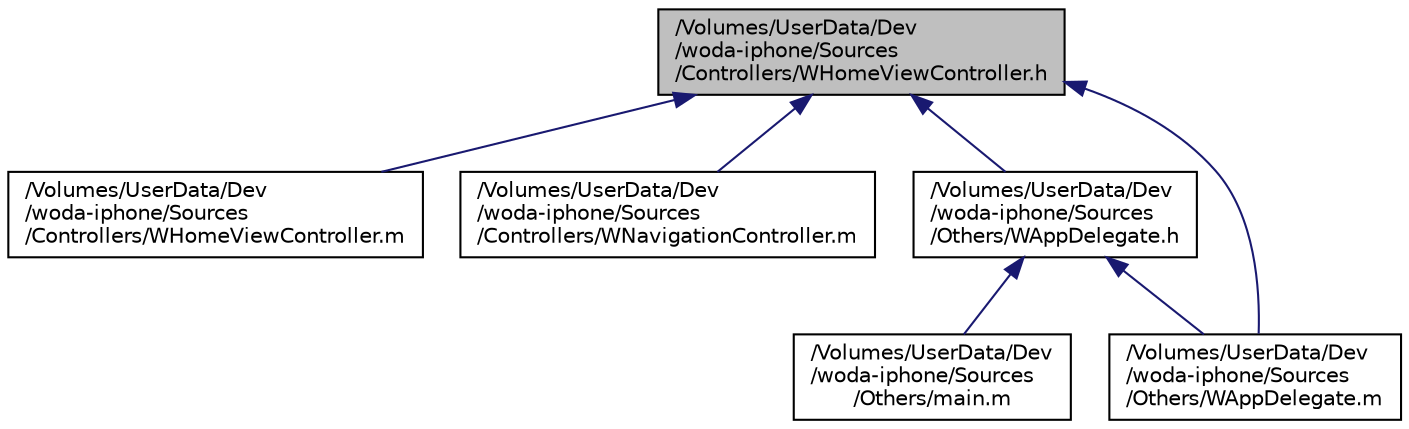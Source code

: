 digraph "/Volumes/UserData/Dev/woda-iphone/Sources/Controllers/WHomeViewController.h"
{
  edge [fontname="Helvetica",fontsize="10",labelfontname="Helvetica",labelfontsize="10"];
  node [fontname="Helvetica",fontsize="10",shape=record];
  Node1 [label="/Volumes/UserData/Dev\l/woda-iphone/Sources\l/Controllers/WHomeViewController.h",height=0.2,width=0.4,color="black", fillcolor="grey75", style="filled" fontcolor="black"];
  Node1 -> Node2 [dir="back",color="midnightblue",fontsize="10",style="solid",fontname="Helvetica"];
  Node2 [label="/Volumes/UserData/Dev\l/woda-iphone/Sources\l/Controllers/WHomeViewController.m",height=0.2,width=0.4,color="black", fillcolor="white", style="filled",URL="$_w_home_view_controller_8m.html"];
  Node1 -> Node3 [dir="back",color="midnightblue",fontsize="10",style="solid",fontname="Helvetica"];
  Node3 [label="/Volumes/UserData/Dev\l/woda-iphone/Sources\l/Controllers/WNavigationController.m",height=0.2,width=0.4,color="black", fillcolor="white", style="filled",URL="$_w_navigation_controller_8m.html"];
  Node1 -> Node4 [dir="back",color="midnightblue",fontsize="10",style="solid",fontname="Helvetica"];
  Node4 [label="/Volumes/UserData/Dev\l/woda-iphone/Sources\l/Others/WAppDelegate.h",height=0.2,width=0.4,color="black", fillcolor="white", style="filled",URL="$_w_app_delegate_8h.html"];
  Node4 -> Node5 [dir="back",color="midnightblue",fontsize="10",style="solid",fontname="Helvetica"];
  Node5 [label="/Volumes/UserData/Dev\l/woda-iphone/Sources\l/Others/main.m",height=0.2,width=0.4,color="black", fillcolor="white", style="filled",URL="$main_8m.html"];
  Node4 -> Node6 [dir="back",color="midnightblue",fontsize="10",style="solid",fontname="Helvetica"];
  Node6 [label="/Volumes/UserData/Dev\l/woda-iphone/Sources\l/Others/WAppDelegate.m",height=0.2,width=0.4,color="black", fillcolor="white", style="filled",URL="$_w_app_delegate_8m.html"];
  Node1 -> Node6 [dir="back",color="midnightblue",fontsize="10",style="solid",fontname="Helvetica"];
}

